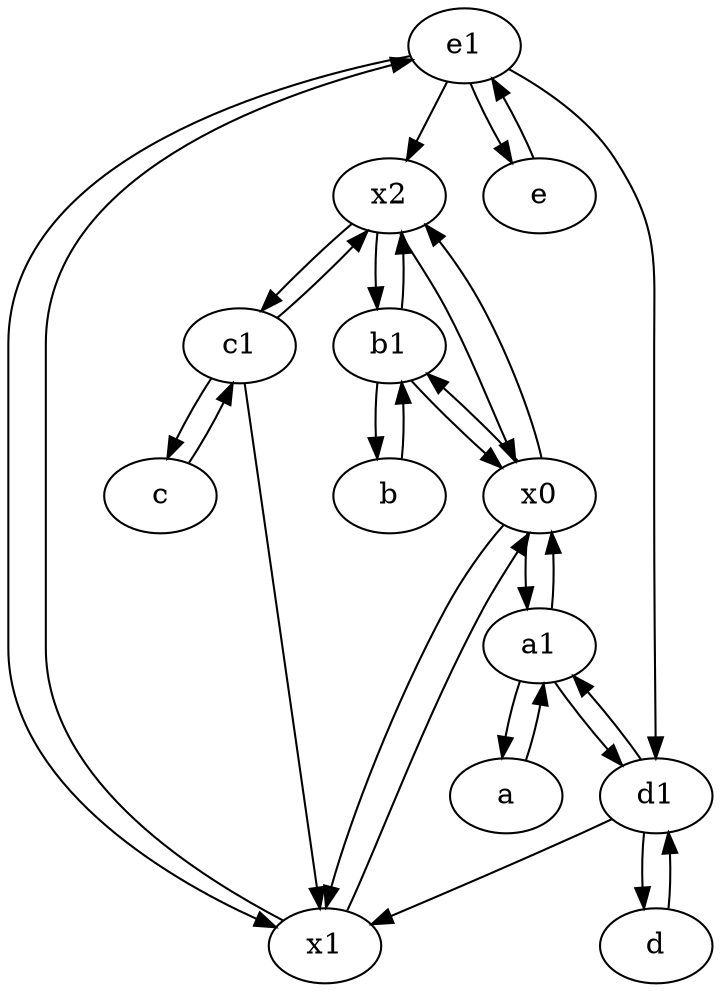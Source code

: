 digraph  {
	e1 [pos="25,45!"];
	x2;
	a [pos="40,10!"];
	b1 [pos="45,20!"];
	b [pos="50,20!"];
	x0;
	c1 [pos="30,15!"];
	c [pos="20,10!"];
	d [pos="20,30!"];
	x1;
	a1 [pos="40,15!"];
	e [pos="30,50!"];
	d1 [pos="25,30!"];
	c1 -> c;
	b -> b1;
	x0 -> b1;
	x2 -> x0;
	d -> d1;
	e1 -> x2;
	e1 -> x1;
	a1 -> d1;
	a -> a1;
	c -> c1;
	d1 -> a1;
	d1 -> x1;
	a1 -> a;
	e1 -> e;
	b1 -> b;
	x1 -> e1;
	x2 -> c1;
	x2 -> b1;
	x1 -> x0;
	c1 -> x1;
	x0 -> a1;
	c1 -> x2;
	x0 -> x1;
	e -> e1;
	x0 -> x2;
	a1 -> x0;
	d1 -> d;
	e1 -> d1;
	b1 -> x2;
	b1 -> x0;

	}